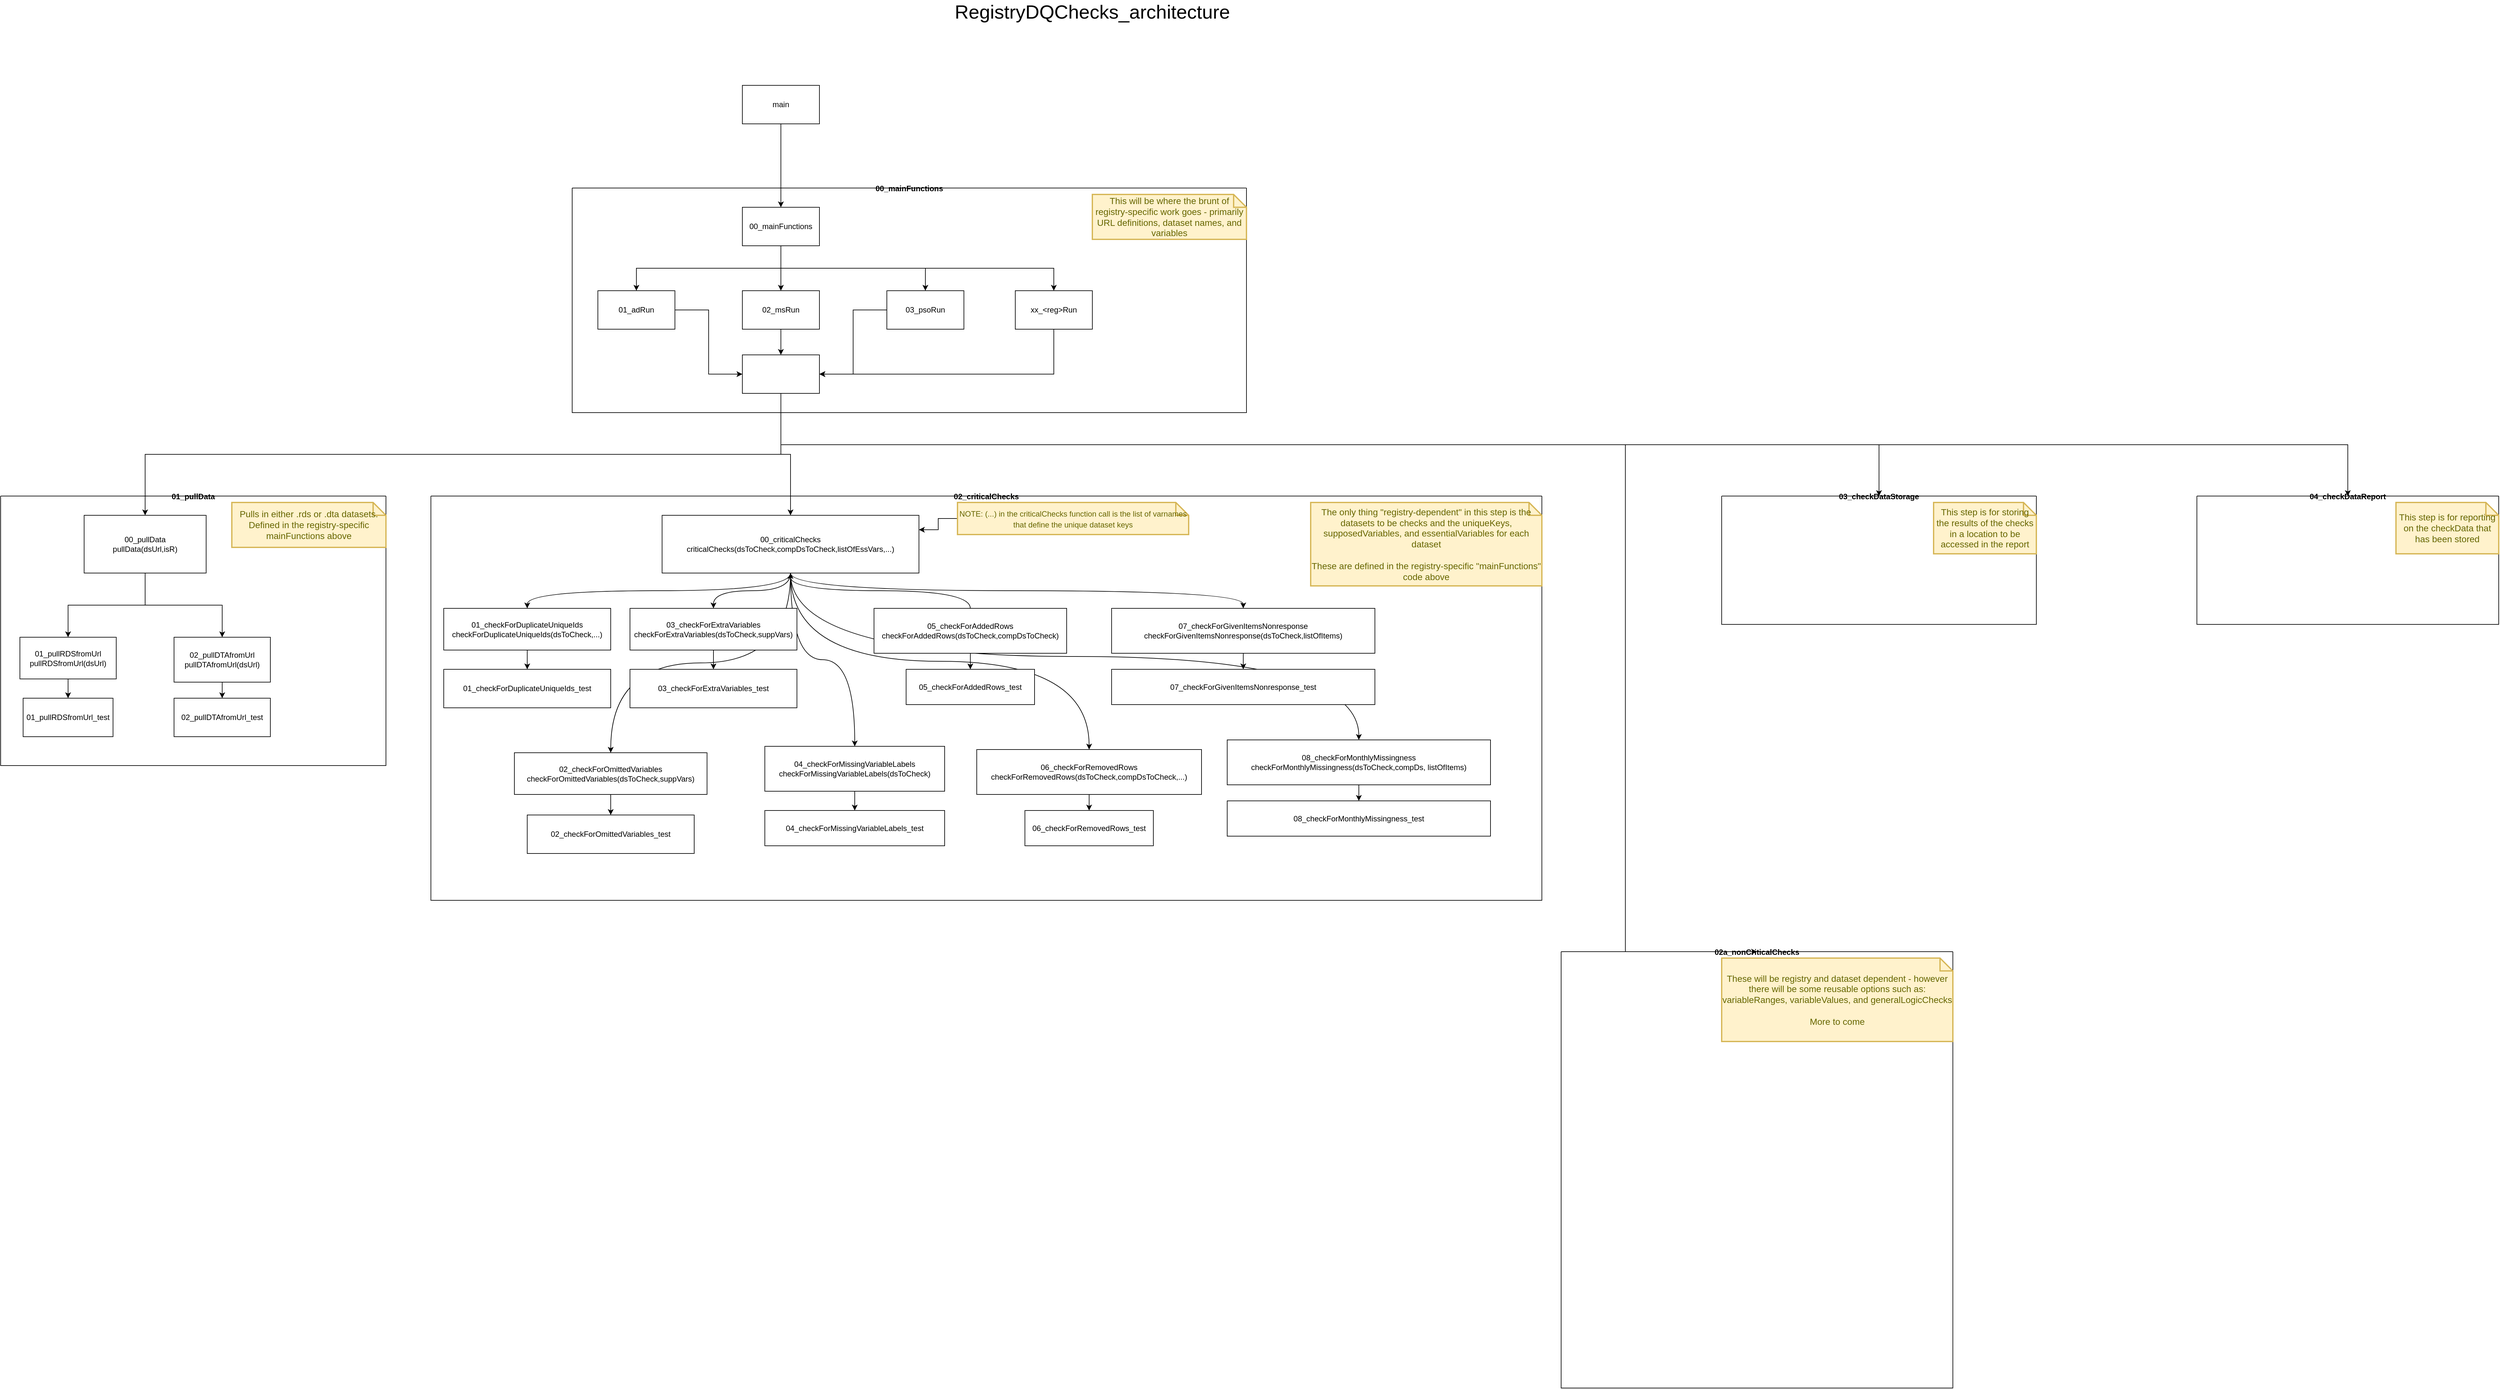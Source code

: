 <mxfile version="22.1.17" type="device">
  <diagram name="Page-1" id="Sc2Toq94Crbu9Lqqzxq8">
    <mxGraphModel dx="2887" dy="2798" grid="1" gridSize="10" guides="1" tooltips="1" connect="1" arrows="1" fold="1" page="1" pageScale="1" pageWidth="1200" pageHeight="1920" math="0" shadow="0">
      <root>
        <mxCell id="0" />
        <mxCell id="1" parent="0" />
        <mxCell id="8K1ygucyF_KnKSIVNmMP-18" style="edgeStyle=orthogonalEdgeStyle;rounded=0;orthogonalLoop=1;jettySize=auto;html=1;entryX=0.5;entryY=0;entryDx=0;entryDy=0;" parent="1" source="8K1ygucyF_KnKSIVNmMP-2" target="ZECMZDe8AO3PE_TLF8Np-2" edge="1">
          <mxGeometry relative="1" as="geometry" />
        </mxCell>
        <mxCell id="8K1ygucyF_KnKSIVNmMP-2" value="main" style="rounded=0;whiteSpace=wrap;html=1;" parent="1" vertex="1">
          <mxGeometry x="235" y="-120" width="120" height="60" as="geometry" />
        </mxCell>
        <mxCell id="8K1ygucyF_KnKSIVNmMP-3" value="01_pullData" style="swimlane;startSize=0;" parent="1" vertex="1">
          <mxGeometry x="-920" y="520" width="600" height="420" as="geometry">
            <mxRectangle x="80" y="90" width="110" height="30" as="alternateBounds" />
          </mxGeometry>
        </mxCell>
        <mxCell id="8K1ygucyF_KnKSIVNmMP-16" style="edgeStyle=orthogonalEdgeStyle;rounded=0;orthogonalLoop=1;jettySize=auto;html=1;entryX=0.5;entryY=0;entryDx=0;entryDy=0;exitX=0.5;exitY=1;exitDx=0;exitDy=0;" parent="8K1ygucyF_KnKSIVNmMP-3" source="8K1ygucyF_KnKSIVNmMP-6" target="8K1ygucyF_KnKSIVNmMP-13" edge="1">
          <mxGeometry relative="1" as="geometry">
            <Array as="points" />
          </mxGeometry>
        </mxCell>
        <mxCell id="8K1ygucyF_KnKSIVNmMP-17" style="edgeStyle=orthogonalEdgeStyle;rounded=0;orthogonalLoop=1;jettySize=auto;html=1;entryX=0.5;entryY=0;entryDx=0;entryDy=0;" parent="8K1ygucyF_KnKSIVNmMP-3" source="8K1ygucyF_KnKSIVNmMP-6" target="8K1ygucyF_KnKSIVNmMP-7" edge="1">
          <mxGeometry relative="1" as="geometry" />
        </mxCell>
        <mxCell id="8K1ygucyF_KnKSIVNmMP-6" value="&lt;div&gt;00_pullData&lt;/div&gt;&lt;div&gt;pullData(dsUrl,isR)&lt;br&gt;&lt;/div&gt;" style="rounded=0;whiteSpace=wrap;html=1;" parent="8K1ygucyF_KnKSIVNmMP-3" vertex="1">
          <mxGeometry x="130" y="30" width="190" height="90" as="geometry" />
        </mxCell>
        <mxCell id="8K1ygucyF_KnKSIVNmMP-14" style="edgeStyle=orthogonalEdgeStyle;rounded=0;orthogonalLoop=1;jettySize=auto;html=1;entryX=0.5;entryY=0;entryDx=0;entryDy=0;" parent="8K1ygucyF_KnKSIVNmMP-3" source="8K1ygucyF_KnKSIVNmMP-7" target="8K1ygucyF_KnKSIVNmMP-12" edge="1">
          <mxGeometry relative="1" as="geometry" />
        </mxCell>
        <mxCell id="8K1ygucyF_KnKSIVNmMP-7" value="&lt;div&gt;01_pullRDSfromUrl&lt;/div&gt;&lt;div&gt;pullRDSfromUrl(dsUrl)&lt;br&gt;&lt;/div&gt;" style="rounded=0;whiteSpace=wrap;html=1;" parent="8K1ygucyF_KnKSIVNmMP-3" vertex="1">
          <mxGeometry x="30" y="220" width="150" height="65" as="geometry" />
        </mxCell>
        <mxCell id="8K1ygucyF_KnKSIVNmMP-12" value="01_pullRDSfromUrl_test" style="rounded=0;whiteSpace=wrap;html=1;" parent="8K1ygucyF_KnKSIVNmMP-3" vertex="1">
          <mxGeometry x="35" y="315" width="140" height="60" as="geometry" />
        </mxCell>
        <mxCell id="8K1ygucyF_KnKSIVNmMP-15" style="edgeStyle=orthogonalEdgeStyle;rounded=0;orthogonalLoop=1;jettySize=auto;html=1;entryX=0.5;entryY=0;entryDx=0;entryDy=0;" parent="8K1ygucyF_KnKSIVNmMP-3" source="8K1ygucyF_KnKSIVNmMP-13" target="8K1ygucyF_KnKSIVNmMP-11" edge="1">
          <mxGeometry relative="1" as="geometry" />
        </mxCell>
        <mxCell id="8K1ygucyF_KnKSIVNmMP-13" value="&lt;div&gt;02_pullDTAfromUrl&lt;/div&gt;&lt;div&gt;pullDTAfromUrl(dsUrl)&lt;br&gt;&lt;/div&gt;" style="rounded=0;whiteSpace=wrap;html=1;" parent="8K1ygucyF_KnKSIVNmMP-3" vertex="1">
          <mxGeometry x="270" y="220" width="150" height="70" as="geometry" />
        </mxCell>
        <mxCell id="8K1ygucyF_KnKSIVNmMP-11" value="&lt;div&gt;02_pullDTAfromUrl_test&lt;/div&gt;" style="rounded=0;whiteSpace=wrap;html=1;" parent="8K1ygucyF_KnKSIVNmMP-3" vertex="1">
          <mxGeometry x="270" y="315" width="150" height="60" as="geometry" />
        </mxCell>
        <mxCell id="ZECMZDe8AO3PE_TLF8Np-76" value="Pulls in either .rds or .dta datasets. Defined in the registry-specific mainFunctions above" style="shape=note;strokeWidth=2;fontSize=14;size=20;whiteSpace=wrap;html=1;fillColor=#fff2cc;strokeColor=#d6b656;fontColor=#666600;" vertex="1" parent="8K1ygucyF_KnKSIVNmMP-3">
          <mxGeometry x="360" y="10" width="240" height="70" as="geometry" />
        </mxCell>
        <mxCell id="8K1ygucyF_KnKSIVNmMP-4" value="02_criticalChecks" style="swimlane;startSize=0;" parent="1" vertex="1">
          <mxGeometry x="-250" y="520" width="1730" height="630" as="geometry">
            <mxRectangle x="640" y="100" width="140" height="30" as="alternateBounds" />
          </mxGeometry>
        </mxCell>
        <mxCell id="8K1ygucyF_KnKSIVNmMP-44" style="edgeStyle=orthogonalEdgeStyle;rounded=0;orthogonalLoop=1;jettySize=auto;html=1;entryX=0.5;entryY=0;entryDx=0;entryDy=0;exitX=0.5;exitY=1;exitDx=0;exitDy=0;curved=1;" parent="8K1ygucyF_KnKSIVNmMP-4" source="8K1ygucyF_KnKSIVNmMP-21" target="8K1ygucyF_KnKSIVNmMP-41" edge="1">
          <mxGeometry relative="1" as="geometry" />
        </mxCell>
        <mxCell id="sLg6Lj15BcnOGbAF9K_9-5" style="edgeStyle=orthogonalEdgeStyle;rounded=0;orthogonalLoop=1;jettySize=auto;html=1;entryX=0.5;entryY=0;entryDx=0;entryDy=0;curved=1;exitX=0.5;exitY=1;exitDx=0;exitDy=0;" parent="8K1ygucyF_KnKSIVNmMP-4" source="8K1ygucyF_KnKSIVNmMP-21" target="sLg6Lj15BcnOGbAF9K_9-1" edge="1">
          <mxGeometry relative="1" as="geometry" />
        </mxCell>
        <mxCell id="ZECMZDe8AO3PE_TLF8Np-17" style="edgeStyle=orthogonalEdgeStyle;rounded=0;orthogonalLoop=1;jettySize=auto;html=1;entryX=0.5;entryY=0;entryDx=0;entryDy=0;curved=1;" edge="1" parent="8K1ygucyF_KnKSIVNmMP-4" source="8K1ygucyF_KnKSIVNmMP-21" target="ZECMZDe8AO3PE_TLF8Np-11">
          <mxGeometry relative="1" as="geometry" />
        </mxCell>
        <mxCell id="ZECMZDe8AO3PE_TLF8Np-18" style="edgeStyle=orthogonalEdgeStyle;rounded=0;orthogonalLoop=1;jettySize=auto;html=1;entryX=0.5;entryY=0;entryDx=0;entryDy=0;curved=1;" edge="1" parent="8K1ygucyF_KnKSIVNmMP-4" source="8K1ygucyF_KnKSIVNmMP-21" target="ZECMZDe8AO3PE_TLF8Np-14">
          <mxGeometry relative="1" as="geometry" />
        </mxCell>
        <mxCell id="ZECMZDe8AO3PE_TLF8Np-22" style="edgeStyle=orthogonalEdgeStyle;rounded=0;orthogonalLoop=1;jettySize=auto;html=1;entryX=0.5;entryY=0;entryDx=0;entryDy=0;curved=1;exitX=0.5;exitY=1;exitDx=0;exitDy=0;" edge="1" parent="8K1ygucyF_KnKSIVNmMP-4" source="8K1ygucyF_KnKSIVNmMP-21" target="ZECMZDe8AO3PE_TLF8Np-19">
          <mxGeometry relative="1" as="geometry" />
        </mxCell>
        <mxCell id="8K1ygucyF_KnKSIVNmMP-21" value="&lt;div&gt;00_criticalChecks&lt;/div&gt;&lt;div&gt;criticalChecks(dsToCheck,compDsToCheck,listOfEssVars,...)&lt;/div&gt;" style="rounded=0;whiteSpace=wrap;html=1;" parent="8K1ygucyF_KnKSIVNmMP-4" vertex="1">
          <mxGeometry x="360" y="30" width="400" height="90" as="geometry" />
        </mxCell>
        <mxCell id="8K1ygucyF_KnKSIVNmMP-23" value="&lt;div&gt;01_checkForDuplicateUniqueIds&lt;/div&gt;&lt;div&gt;checkForDuplicateUniqueIds(dsToCheck,...)&lt;br&gt;&lt;/div&gt;" style="rounded=0;whiteSpace=wrap;html=1;" parent="8K1ygucyF_KnKSIVNmMP-4" vertex="1">
          <mxGeometry x="20" y="175" width="260" height="65" as="geometry" />
        </mxCell>
        <mxCell id="8K1ygucyF_KnKSIVNmMP-20" style="edgeStyle=orthogonalEdgeStyle;rounded=0;orthogonalLoop=1;jettySize=auto;html=1;entryX=0.5;entryY=0;entryDx=0;entryDy=0;exitX=0.5;exitY=1;exitDx=0;exitDy=0;curved=1;" parent="8K1ygucyF_KnKSIVNmMP-4" source="8K1ygucyF_KnKSIVNmMP-21" target="8K1ygucyF_KnKSIVNmMP-23" edge="1">
          <mxGeometry relative="1" as="geometry" />
        </mxCell>
        <mxCell id="8K1ygucyF_KnKSIVNmMP-24" value="01_checkForDuplicateUniqueIds_test" style="rounded=0;whiteSpace=wrap;html=1;" parent="8K1ygucyF_KnKSIVNmMP-4" vertex="1">
          <mxGeometry x="20" y="270" width="260" height="60" as="geometry" />
        </mxCell>
        <mxCell id="8K1ygucyF_KnKSIVNmMP-22" style="edgeStyle=orthogonalEdgeStyle;rounded=0;orthogonalLoop=1;jettySize=auto;html=1;entryX=0.5;entryY=0;entryDx=0;entryDy=0;" parent="8K1ygucyF_KnKSIVNmMP-4" source="8K1ygucyF_KnKSIVNmMP-23" target="8K1ygucyF_KnKSIVNmMP-24" edge="1">
          <mxGeometry relative="1" as="geometry" />
        </mxCell>
        <mxCell id="8K1ygucyF_KnKSIVNmMP-26" value="&lt;div&gt;04_checkForMissingVariableLabels&lt;/div&gt;&lt;div&gt;checkForMissingVariableLabels(dsToCheck)&lt;br&gt;&lt;/div&gt;" style="rounded=0;whiteSpace=wrap;html=1;" parent="8K1ygucyF_KnKSIVNmMP-4" vertex="1">
          <mxGeometry x="520" y="390" width="280" height="70" as="geometry" />
        </mxCell>
        <mxCell id="8K1ygucyF_KnKSIVNmMP-19" style="edgeStyle=orthogonalEdgeStyle;rounded=0;orthogonalLoop=1;jettySize=auto;html=1;entryX=0.5;entryY=0;entryDx=0;entryDy=0;exitX=0.5;exitY=1;exitDx=0;exitDy=0;curved=1;" parent="8K1ygucyF_KnKSIVNmMP-4" source="8K1ygucyF_KnKSIVNmMP-21" target="8K1ygucyF_KnKSIVNmMP-26" edge="1">
          <mxGeometry relative="1" as="geometry" />
        </mxCell>
        <mxCell id="8K1ygucyF_KnKSIVNmMP-27" value="&lt;div&gt;04_checkForMissingVariableLabels_test&lt;/div&gt;" style="rounded=0;whiteSpace=wrap;html=1;" parent="8K1ygucyF_KnKSIVNmMP-4" vertex="1">
          <mxGeometry x="520" y="490" width="280" height="55" as="geometry" />
        </mxCell>
        <mxCell id="8K1ygucyF_KnKSIVNmMP-25" style="edgeStyle=orthogonalEdgeStyle;rounded=0;orthogonalLoop=1;jettySize=auto;html=1;entryX=0.5;entryY=0;entryDx=0;entryDy=0;" parent="8K1ygucyF_KnKSIVNmMP-4" source="8K1ygucyF_KnKSIVNmMP-26" target="8K1ygucyF_KnKSIVNmMP-27" edge="1">
          <mxGeometry relative="1" as="geometry" />
        </mxCell>
        <mxCell id="8K1ygucyF_KnKSIVNmMP-39" style="edgeStyle=orthogonalEdgeStyle;rounded=0;orthogonalLoop=1;jettySize=auto;html=1;entryX=0.5;entryY=1;entryDx=0;entryDy=0;curved=1;" parent="8K1ygucyF_KnKSIVNmMP-4" source="8K1ygucyF_KnKSIVNmMP-31" target="8K1ygucyF_KnKSIVNmMP-21" edge="1">
          <mxGeometry relative="1" as="geometry" />
        </mxCell>
        <mxCell id="8K1ygucyF_KnKSIVNmMP-31" value="&lt;div&gt;05_checkForAddedRows&lt;/div&gt;&lt;div&gt;checkForAddedRows(dsToCheck,compDsToCheck)&lt;br&gt;&lt;/div&gt;" style="rounded=0;whiteSpace=wrap;html=1;" parent="8K1ygucyF_KnKSIVNmMP-4" vertex="1">
          <mxGeometry x="690" y="175" width="300" height="70" as="geometry" />
        </mxCell>
        <mxCell id="8K1ygucyF_KnKSIVNmMP-32" value="&lt;div&gt;05_checkForAddedRows_test&lt;/div&gt;" style="rounded=0;whiteSpace=wrap;html=1;" parent="8K1ygucyF_KnKSIVNmMP-4" vertex="1">
          <mxGeometry x="740" y="270" width="200" height="55" as="geometry" />
        </mxCell>
        <mxCell id="8K1ygucyF_KnKSIVNmMP-33" style="edgeStyle=orthogonalEdgeStyle;rounded=0;orthogonalLoop=1;jettySize=auto;html=1;entryX=0.5;entryY=0;entryDx=0;entryDy=0;" parent="8K1ygucyF_KnKSIVNmMP-4" source="8K1ygucyF_KnKSIVNmMP-31" target="8K1ygucyF_KnKSIVNmMP-32" edge="1">
          <mxGeometry relative="1" as="geometry" />
        </mxCell>
        <mxCell id="8K1ygucyF_KnKSIVNmMP-40" style="edgeStyle=orthogonalEdgeStyle;rounded=0;orthogonalLoop=1;jettySize=auto;html=1;entryX=1;entryY=0.25;entryDx=0;entryDy=0;" parent="8K1ygucyF_KnKSIVNmMP-4" source="8K1ygucyF_KnKSIVNmMP-28" target="8K1ygucyF_KnKSIVNmMP-21" edge="1">
          <mxGeometry relative="1" as="geometry" />
        </mxCell>
        <mxCell id="8K1ygucyF_KnKSIVNmMP-28" value="&lt;font style=&quot;font-size: 12px;&quot;&gt;NOTE: (...) in the criticalChecks function call is the list of varnames that define the unique dataset keys&lt;/font&gt;" style="shape=note;strokeWidth=2;fontSize=14;size=20;whiteSpace=wrap;html=1;fillColor=#fff2cc;strokeColor=#d6b656;fontColor=#666600;" parent="8K1ygucyF_KnKSIVNmMP-4" vertex="1">
          <mxGeometry x="820" y="10" width="360" height="50" as="geometry" />
        </mxCell>
        <mxCell id="8K1ygucyF_KnKSIVNmMP-41" value="&lt;div&gt;06_checkForRemovedRows&lt;/div&gt;&lt;div&gt;checkForRemovedRows(dsToCheck,compDsToCheck,...)&lt;br&gt;&lt;/div&gt;" style="rounded=0;whiteSpace=wrap;html=1;" parent="8K1ygucyF_KnKSIVNmMP-4" vertex="1">
          <mxGeometry x="850" y="395" width="350" height="70" as="geometry" />
        </mxCell>
        <mxCell id="8K1ygucyF_KnKSIVNmMP-42" value="&lt;div&gt;06_checkForRemovedRows_test&lt;/div&gt;" style="rounded=0;whiteSpace=wrap;html=1;" parent="8K1ygucyF_KnKSIVNmMP-4" vertex="1">
          <mxGeometry x="925" y="490" width="200" height="55" as="geometry" />
        </mxCell>
        <mxCell id="8K1ygucyF_KnKSIVNmMP-43" style="edgeStyle=orthogonalEdgeStyle;rounded=0;orthogonalLoop=1;jettySize=auto;html=1;entryX=0.5;entryY=0;entryDx=0;entryDy=0;" parent="8K1ygucyF_KnKSIVNmMP-4" source="8K1ygucyF_KnKSIVNmMP-41" target="8K1ygucyF_KnKSIVNmMP-42" edge="1">
          <mxGeometry relative="1" as="geometry" />
        </mxCell>
        <mxCell id="sLg6Lj15BcnOGbAF9K_9-1" value="&lt;div&gt;07_checkForGivenItemsNonresponse&lt;/div&gt;&lt;div&gt;checkForGivenItemsNonresponse(dsToCheck,listOfItems)&lt;br&gt;&lt;/div&gt;" style="rounded=0;whiteSpace=wrap;html=1;" parent="8K1ygucyF_KnKSIVNmMP-4" vertex="1">
          <mxGeometry x="1060" y="175" width="410" height="70" as="geometry" />
        </mxCell>
        <mxCell id="sLg6Lj15BcnOGbAF9K_9-2" value="&lt;div&gt;07_checkForGivenItemsNonresponse_test&lt;/div&gt;" style="rounded=0;whiteSpace=wrap;html=1;" parent="8K1ygucyF_KnKSIVNmMP-4" vertex="1">
          <mxGeometry x="1060" y="270" width="410" height="55" as="geometry" />
        </mxCell>
        <mxCell id="sLg6Lj15BcnOGbAF9K_9-3" style="edgeStyle=orthogonalEdgeStyle;rounded=0;orthogonalLoop=1;jettySize=auto;html=1;entryX=0.5;entryY=0;entryDx=0;entryDy=0;" parent="8K1ygucyF_KnKSIVNmMP-4" source="sLg6Lj15BcnOGbAF9K_9-1" target="sLg6Lj15BcnOGbAF9K_9-2" edge="1">
          <mxGeometry relative="1" as="geometry" />
        </mxCell>
        <mxCell id="ZECMZDe8AO3PE_TLF8Np-11" value="&lt;div&gt;02_checkForOmittedVariables&lt;/div&gt;&lt;div&gt;checkForOmittedVariables(dsToCheck,suppVars)&lt;br&gt;&lt;/div&gt;" style="rounded=0;whiteSpace=wrap;html=1;" vertex="1" parent="8K1ygucyF_KnKSIVNmMP-4">
          <mxGeometry x="130" y="400" width="300" height="65" as="geometry" />
        </mxCell>
        <mxCell id="ZECMZDe8AO3PE_TLF8Np-12" value="02_checkForOmittedVariables_test" style="rounded=0;whiteSpace=wrap;html=1;" vertex="1" parent="8K1ygucyF_KnKSIVNmMP-4">
          <mxGeometry x="150" y="497" width="260" height="60" as="geometry" />
        </mxCell>
        <mxCell id="ZECMZDe8AO3PE_TLF8Np-13" style="edgeStyle=orthogonalEdgeStyle;rounded=0;orthogonalLoop=1;jettySize=auto;html=1;entryX=0.5;entryY=0;entryDx=0;entryDy=0;" edge="1" parent="8K1ygucyF_KnKSIVNmMP-4" source="ZECMZDe8AO3PE_TLF8Np-11" target="ZECMZDe8AO3PE_TLF8Np-12">
          <mxGeometry relative="1" as="geometry" />
        </mxCell>
        <mxCell id="ZECMZDe8AO3PE_TLF8Np-14" value="&lt;div&gt;03_checkForExtraVariables&lt;/div&gt;&lt;div&gt;checkForExtraVariables(dsToCheck,suppVars)&lt;br&gt;&lt;/div&gt;" style="rounded=0;whiteSpace=wrap;html=1;" vertex="1" parent="8K1ygucyF_KnKSIVNmMP-4">
          <mxGeometry x="310" y="175" width="260" height="65" as="geometry" />
        </mxCell>
        <mxCell id="ZECMZDe8AO3PE_TLF8Np-15" value="03_checkForExtraVariables_test" style="rounded=0;whiteSpace=wrap;html=1;" vertex="1" parent="8K1ygucyF_KnKSIVNmMP-4">
          <mxGeometry x="310" y="270" width="260" height="60" as="geometry" />
        </mxCell>
        <mxCell id="ZECMZDe8AO3PE_TLF8Np-16" style="edgeStyle=orthogonalEdgeStyle;rounded=0;orthogonalLoop=1;jettySize=auto;html=1;entryX=0.5;entryY=0;entryDx=0;entryDy=0;" edge="1" parent="8K1ygucyF_KnKSIVNmMP-4" source="ZECMZDe8AO3PE_TLF8Np-14" target="ZECMZDe8AO3PE_TLF8Np-15">
          <mxGeometry relative="1" as="geometry" />
        </mxCell>
        <mxCell id="ZECMZDe8AO3PE_TLF8Np-19" value="&lt;div&gt;08_checkForMonthlyMissingness&lt;/div&gt;&lt;div&gt;checkForMonthlyMissingness(dsToCheck,compDs, listOfItems)&lt;br&gt;&lt;/div&gt;" style="rounded=0;whiteSpace=wrap;html=1;" vertex="1" parent="8K1ygucyF_KnKSIVNmMP-4">
          <mxGeometry x="1240" y="380" width="410" height="70" as="geometry" />
        </mxCell>
        <mxCell id="ZECMZDe8AO3PE_TLF8Np-20" value="08_checkForMonthlyMissingness_test" style="rounded=0;whiteSpace=wrap;html=1;" vertex="1" parent="8K1ygucyF_KnKSIVNmMP-4">
          <mxGeometry x="1240" y="475" width="410" height="55" as="geometry" />
        </mxCell>
        <mxCell id="ZECMZDe8AO3PE_TLF8Np-21" style="edgeStyle=orthogonalEdgeStyle;rounded=0;orthogonalLoop=1;jettySize=auto;html=1;entryX=0.5;entryY=0;entryDx=0;entryDy=0;" edge="1" parent="8K1ygucyF_KnKSIVNmMP-4" source="ZECMZDe8AO3PE_TLF8Np-19" target="ZECMZDe8AO3PE_TLF8Np-20">
          <mxGeometry relative="1" as="geometry" />
        </mxCell>
        <mxCell id="ZECMZDe8AO3PE_TLF8Np-37" value="&lt;div&gt;The only thing &quot;registry-dependent&quot; in this step is the datasets to be checks and the uniqueKeys, supposedVariables, and essentialVariables for each dataset&lt;/div&gt;&lt;div&gt;&lt;br&gt;&lt;/div&gt;&lt;div&gt;These are defined in the registry-specific &quot;mainFunctions&quot; code above&lt;br&gt;&lt;/div&gt;" style="shape=note;strokeWidth=2;fontSize=14;size=20;whiteSpace=wrap;html=1;fillColor=#fff2cc;strokeColor=#d6b656;fontColor=#666600;" vertex="1" parent="8K1ygucyF_KnKSIVNmMP-4">
          <mxGeometry x="1370" y="10" width="360" height="130" as="geometry" />
        </mxCell>
        <mxCell id="sLg6Lj15BcnOGbAF9K_9-6" value="RegistryDQChecks_architecture" style="text;html=1;strokeColor=none;fillColor=none;align=center;verticalAlign=middle;whiteSpace=wrap;rounded=0;fontSize=30;" parent="1" vertex="1">
          <mxGeometry x="750" y="-250" width="60" height="30" as="geometry" />
        </mxCell>
        <mxCell id="ZECMZDe8AO3PE_TLF8Np-1" value="00_mainFunctions" style="swimlane;startSize=0;" vertex="1" parent="1">
          <mxGeometry x="-30" y="40" width="1050" height="350" as="geometry" />
        </mxCell>
        <mxCell id="ZECMZDe8AO3PE_TLF8Np-6" style="edgeStyle=orthogonalEdgeStyle;rounded=0;orthogonalLoop=1;jettySize=auto;html=1;entryX=0.5;entryY=0;entryDx=0;entryDy=0;exitX=0.5;exitY=1;exitDx=0;exitDy=0;" edge="1" parent="ZECMZDe8AO3PE_TLF8Np-1" source="ZECMZDe8AO3PE_TLF8Np-2" target="ZECMZDe8AO3PE_TLF8Np-3">
          <mxGeometry relative="1" as="geometry" />
        </mxCell>
        <mxCell id="ZECMZDe8AO3PE_TLF8Np-7" style="edgeStyle=orthogonalEdgeStyle;rounded=0;orthogonalLoop=1;jettySize=auto;html=1;entryX=0.5;entryY=0;entryDx=0;entryDy=0;exitX=0.5;exitY=1;exitDx=0;exitDy=0;" edge="1" parent="ZECMZDe8AO3PE_TLF8Np-1" source="ZECMZDe8AO3PE_TLF8Np-2" target="ZECMZDe8AO3PE_TLF8Np-4">
          <mxGeometry relative="1" as="geometry" />
        </mxCell>
        <mxCell id="ZECMZDe8AO3PE_TLF8Np-8" style="edgeStyle=orthogonalEdgeStyle;rounded=0;orthogonalLoop=1;jettySize=auto;html=1;entryX=0.5;entryY=0;entryDx=0;entryDy=0;exitX=0.5;exitY=1;exitDx=0;exitDy=0;" edge="1" parent="ZECMZDe8AO3PE_TLF8Np-1" source="ZECMZDe8AO3PE_TLF8Np-2" target="ZECMZDe8AO3PE_TLF8Np-5">
          <mxGeometry relative="1" as="geometry" />
        </mxCell>
        <mxCell id="ZECMZDe8AO3PE_TLF8Np-31" style="edgeStyle=orthogonalEdgeStyle;rounded=0;orthogonalLoop=1;jettySize=auto;html=1;entryX=0.5;entryY=0;entryDx=0;entryDy=0;exitX=0.5;exitY=1;exitDx=0;exitDy=0;" edge="1" parent="ZECMZDe8AO3PE_TLF8Np-1" source="ZECMZDe8AO3PE_TLF8Np-2" target="ZECMZDe8AO3PE_TLF8Np-30">
          <mxGeometry relative="1" as="geometry" />
        </mxCell>
        <mxCell id="ZECMZDe8AO3PE_TLF8Np-2" value="00_mainFunctions" style="rounded=0;whiteSpace=wrap;html=1;" vertex="1" parent="ZECMZDe8AO3PE_TLF8Np-1">
          <mxGeometry x="265" y="30" width="120" height="60" as="geometry" />
        </mxCell>
        <mxCell id="ZECMZDe8AO3PE_TLF8Np-27" style="edgeStyle=orthogonalEdgeStyle;rounded=0;orthogonalLoop=1;jettySize=auto;html=1;entryX=0;entryY=0.5;entryDx=0;entryDy=0;" edge="1" parent="ZECMZDe8AO3PE_TLF8Np-1" source="ZECMZDe8AO3PE_TLF8Np-3" target="ZECMZDe8AO3PE_TLF8Np-24">
          <mxGeometry relative="1" as="geometry" />
        </mxCell>
        <mxCell id="ZECMZDe8AO3PE_TLF8Np-3" value="01_adRun" style="rounded=0;whiteSpace=wrap;html=1;" vertex="1" parent="ZECMZDe8AO3PE_TLF8Np-1">
          <mxGeometry x="40" y="160" width="120" height="60" as="geometry" />
        </mxCell>
        <mxCell id="ZECMZDe8AO3PE_TLF8Np-26" style="edgeStyle=orthogonalEdgeStyle;rounded=0;orthogonalLoop=1;jettySize=auto;html=1;entryX=0.5;entryY=0;entryDx=0;entryDy=0;" edge="1" parent="ZECMZDe8AO3PE_TLF8Np-1" source="ZECMZDe8AO3PE_TLF8Np-4" target="ZECMZDe8AO3PE_TLF8Np-24">
          <mxGeometry relative="1" as="geometry" />
        </mxCell>
        <mxCell id="ZECMZDe8AO3PE_TLF8Np-4" value="02_msRun" style="rounded=0;whiteSpace=wrap;html=1;" vertex="1" parent="ZECMZDe8AO3PE_TLF8Np-1">
          <mxGeometry x="265" y="160" width="120" height="60" as="geometry" />
        </mxCell>
        <mxCell id="ZECMZDe8AO3PE_TLF8Np-25" style="edgeStyle=orthogonalEdgeStyle;rounded=0;orthogonalLoop=1;jettySize=auto;html=1;entryX=1;entryY=0.5;entryDx=0;entryDy=0;" edge="1" parent="ZECMZDe8AO3PE_TLF8Np-1" source="ZECMZDe8AO3PE_TLF8Np-5" target="ZECMZDe8AO3PE_TLF8Np-24">
          <mxGeometry relative="1" as="geometry" />
        </mxCell>
        <mxCell id="ZECMZDe8AO3PE_TLF8Np-5" value="03_psoRun" style="rounded=0;whiteSpace=wrap;html=1;" vertex="1" parent="ZECMZDe8AO3PE_TLF8Np-1">
          <mxGeometry x="490" y="160" width="120" height="60" as="geometry" />
        </mxCell>
        <mxCell id="ZECMZDe8AO3PE_TLF8Np-24" value="" style="rounded=0;whiteSpace=wrap;html=1;" vertex="1" parent="ZECMZDe8AO3PE_TLF8Np-1">
          <mxGeometry x="265" y="260" width="120" height="60" as="geometry" />
        </mxCell>
        <mxCell id="ZECMZDe8AO3PE_TLF8Np-32" style="edgeStyle=orthogonalEdgeStyle;rounded=0;orthogonalLoop=1;jettySize=auto;html=1;entryX=1;entryY=0.5;entryDx=0;entryDy=0;" edge="1" parent="ZECMZDe8AO3PE_TLF8Np-1" source="ZECMZDe8AO3PE_TLF8Np-30" target="ZECMZDe8AO3PE_TLF8Np-24">
          <mxGeometry relative="1" as="geometry">
            <Array as="points">
              <mxPoint x="750" y="290" />
            </Array>
          </mxGeometry>
        </mxCell>
        <mxCell id="ZECMZDe8AO3PE_TLF8Np-30" value="xx_&amp;lt;reg&amp;gt;Run" style="rounded=0;whiteSpace=wrap;html=1;" vertex="1" parent="ZECMZDe8AO3PE_TLF8Np-1">
          <mxGeometry x="690" y="160" width="120" height="60" as="geometry" />
        </mxCell>
        <mxCell id="ZECMZDe8AO3PE_TLF8Np-77" value="This will be where the brunt of registry-specific work goes - primarily URL definitions, dataset names, and variables" style="shape=note;strokeWidth=2;fontSize=14;size=20;whiteSpace=wrap;html=1;fillColor=#fff2cc;strokeColor=#d6b656;fontColor=#666600;" vertex="1" parent="ZECMZDe8AO3PE_TLF8Np-1">
          <mxGeometry x="810" y="10" width="240" height="70" as="geometry" />
        </mxCell>
        <mxCell id="ZECMZDe8AO3PE_TLF8Np-9" style="edgeStyle=orthogonalEdgeStyle;rounded=0;orthogonalLoop=1;jettySize=auto;html=1;entryX=0.5;entryY=0;entryDx=0;entryDy=0;exitX=0.5;exitY=1;exitDx=0;exitDy=0;" edge="1" parent="1" source="ZECMZDe8AO3PE_TLF8Np-24" target="8K1ygucyF_KnKSIVNmMP-21">
          <mxGeometry relative="1" as="geometry" />
        </mxCell>
        <mxCell id="ZECMZDe8AO3PE_TLF8Np-10" style="edgeStyle=orthogonalEdgeStyle;rounded=0;orthogonalLoop=1;jettySize=auto;html=1;entryX=0.5;entryY=0;entryDx=0;entryDy=0;exitX=0.5;exitY=1;exitDx=0;exitDy=0;" edge="1" parent="1" source="ZECMZDe8AO3PE_TLF8Np-24" target="8K1ygucyF_KnKSIVNmMP-6">
          <mxGeometry relative="1" as="geometry" />
        </mxCell>
        <mxCell id="ZECMZDe8AO3PE_TLF8Np-28" value="03_checkDataStorage" style="swimlane;startSize=0;" vertex="1" parent="1">
          <mxGeometry x="1760" y="520" width="490" height="200" as="geometry" />
        </mxCell>
        <mxCell id="ZECMZDe8AO3PE_TLF8Np-78" value="This step is for storing the results of the checks in a location to be accessed in the report" style="shape=note;strokeWidth=2;fontSize=14;size=20;whiteSpace=wrap;html=1;fillColor=#fff2cc;strokeColor=#d6b656;fontColor=#666600;" vertex="1" parent="ZECMZDe8AO3PE_TLF8Np-28">
          <mxGeometry x="330" y="10" width="160" height="80" as="geometry" />
        </mxCell>
        <mxCell id="ZECMZDe8AO3PE_TLF8Np-29" value="04_checkDataReport" style="swimlane;startSize=0;" vertex="1" parent="1">
          <mxGeometry x="2500" y="520" width="470" height="200" as="geometry" />
        </mxCell>
        <mxCell id="ZECMZDe8AO3PE_TLF8Np-79" value="This step is for reporting on the checkData that has been stored" style="shape=note;strokeWidth=2;fontSize=14;size=20;whiteSpace=wrap;html=1;fillColor=#fff2cc;strokeColor=#d6b656;fontColor=#666600;" vertex="1" parent="ZECMZDe8AO3PE_TLF8Np-29">
          <mxGeometry x="310" y="10" width="160" height="80" as="geometry" />
        </mxCell>
        <mxCell id="ZECMZDe8AO3PE_TLF8Np-33" style="edgeStyle=orthogonalEdgeStyle;rounded=0;orthogonalLoop=1;jettySize=auto;html=1;entryX=0.5;entryY=0;entryDx=0;entryDy=0;exitX=0.5;exitY=1;exitDx=0;exitDy=0;" edge="1" parent="1" source="ZECMZDe8AO3PE_TLF8Np-24" target="ZECMZDe8AO3PE_TLF8Np-28">
          <mxGeometry relative="1" as="geometry" />
        </mxCell>
        <mxCell id="ZECMZDe8AO3PE_TLF8Np-34" style="edgeStyle=orthogonalEdgeStyle;rounded=0;orthogonalLoop=1;jettySize=auto;html=1;entryX=0.5;entryY=0;entryDx=0;entryDy=0;exitX=0.5;exitY=1;exitDx=0;exitDy=0;" edge="1" parent="1" source="ZECMZDe8AO3PE_TLF8Np-24" target="ZECMZDe8AO3PE_TLF8Np-29">
          <mxGeometry relative="1" as="geometry" />
        </mxCell>
        <mxCell id="ZECMZDe8AO3PE_TLF8Np-35" value="02a_nonCriticalChecks" style="swimlane;startSize=0;" vertex="1" parent="1">
          <mxGeometry x="1510" y="1230" width="610" height="680" as="geometry" />
        </mxCell>
        <mxCell id="ZECMZDe8AO3PE_TLF8Np-75" value="&lt;div&gt;These will be registry and dataset dependent - however there will be some reusable options such as: variableRanges, variableValues, and generalLogicChecks&lt;/div&gt;&lt;div&gt;&lt;br&gt;&lt;/div&gt;&lt;div&gt;More to come&lt;br&gt;&lt;/div&gt;" style="shape=note;strokeWidth=2;fontSize=14;size=20;whiteSpace=wrap;html=1;fillColor=#fff2cc;strokeColor=#d6b656;fontColor=#666600;" vertex="1" parent="ZECMZDe8AO3PE_TLF8Np-35">
          <mxGeometry x="250" y="10" width="360" height="130" as="geometry" />
        </mxCell>
        <mxCell id="ZECMZDe8AO3PE_TLF8Np-36" style="edgeStyle=orthogonalEdgeStyle;rounded=0;orthogonalLoop=1;jettySize=auto;html=1;entryX=0.5;entryY=0;entryDx=0;entryDy=0;exitX=0.5;exitY=1;exitDx=0;exitDy=0;" edge="1" parent="1" source="ZECMZDe8AO3PE_TLF8Np-24" target="ZECMZDe8AO3PE_TLF8Np-35">
          <mxGeometry relative="1" as="geometry">
            <Array as="points">
              <mxPoint x="295" y="440" />
              <mxPoint x="1610" y="440" />
            </Array>
          </mxGeometry>
        </mxCell>
      </root>
    </mxGraphModel>
  </diagram>
</mxfile>
